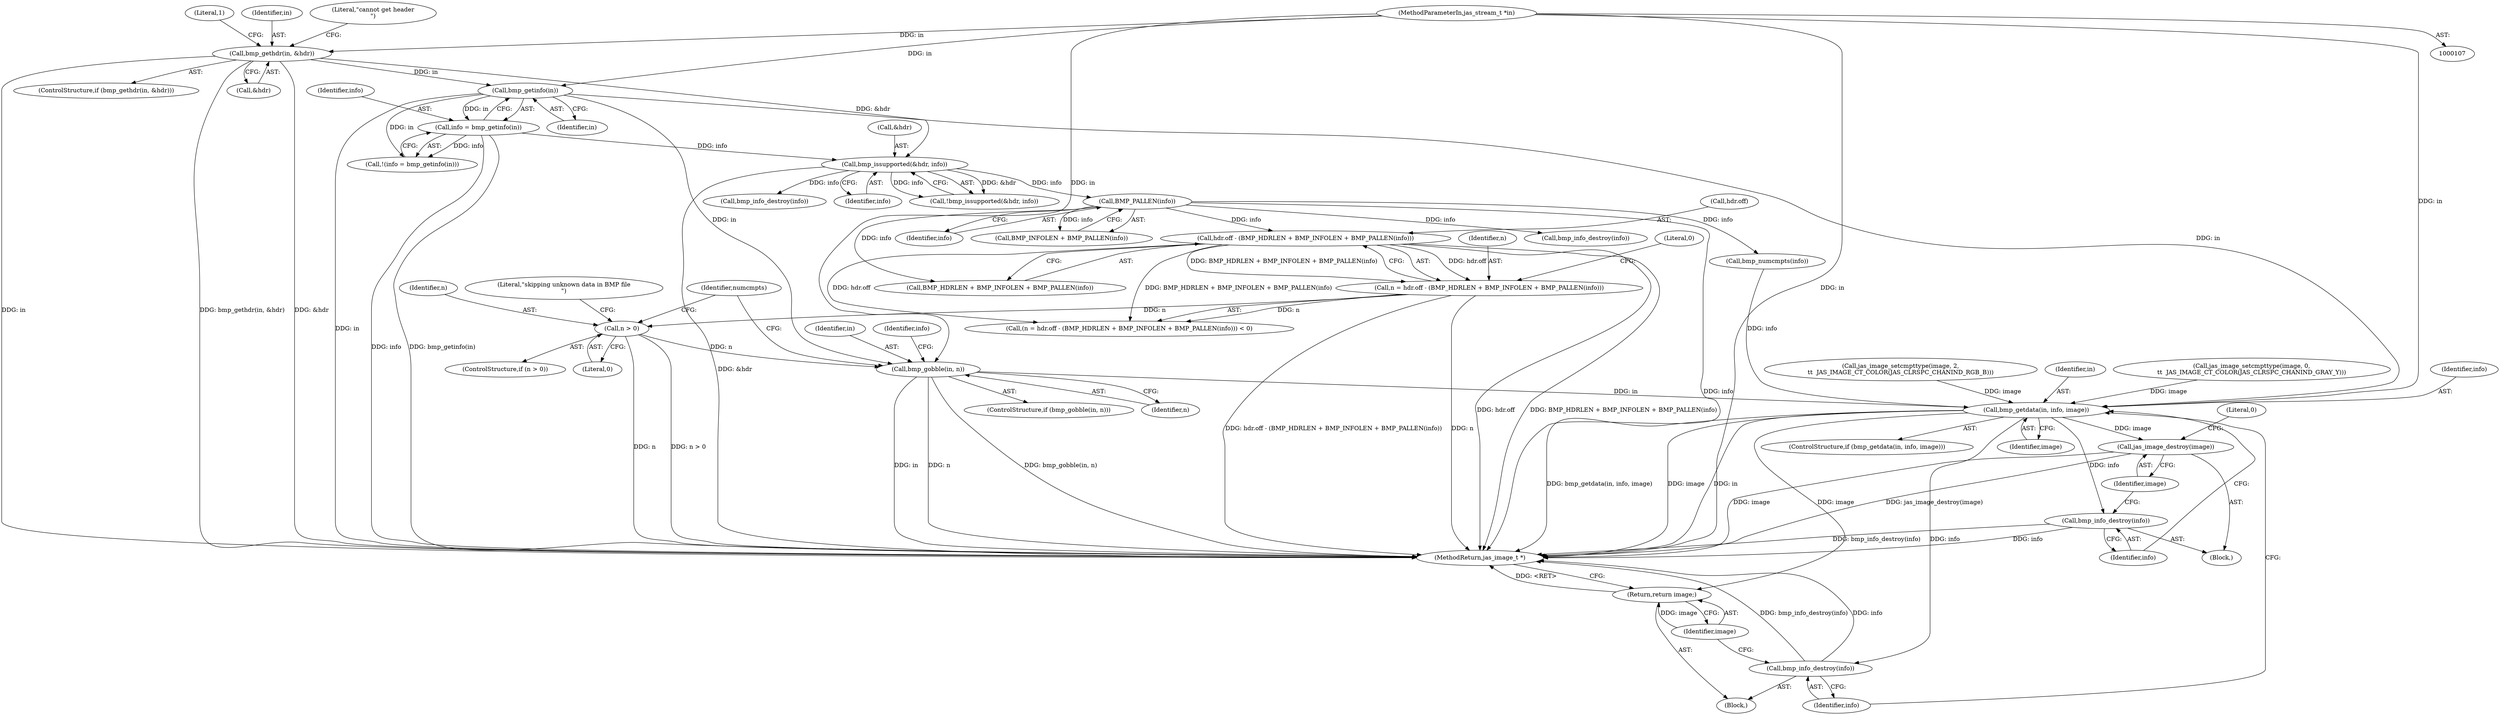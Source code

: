 digraph "0_jasper_8f62b4761711d036fd8964df256b938c809b7fca_0@pointer" {
"1000258" [label="(Call,bmp_gobble(in, n))"];
"1000163" [label="(Call,bmp_getinfo(in))"];
"1000127" [label="(Call,bmp_gethdr(in, &hdr))"];
"1000108" [label="(MethodParameterIn,jas_stream_t *in)"];
"1000251" [label="(Call,n > 0)"];
"1000232" [label="(Call,n = hdr.off - (BMP_HDRLEN + BMP_INFOLEN + BMP_PALLEN(info)))"];
"1000234" [label="(Call,hdr.off - (BMP_HDRLEN + BMP_INFOLEN + BMP_PALLEN(info)))"];
"1000242" [label="(Call,BMP_PALLEN(info))"];
"1000219" [label="(Call,bmp_issupported(&hdr, info))"];
"1000161" [label="(Call,info = bmp_getinfo(in))"];
"1000378" [label="(Call,bmp_getdata(in, info, image))"];
"1000383" [label="(Call,bmp_info_destroy(info))"];
"1000385" [label="(Call,jas_image_destroy(image))"];
"1000389" [label="(Call,bmp_info_destroy(info))"];
"1000391" [label="(Return,return image;)"];
"1000108" [label="(MethodParameterIn,jas_stream_t *in)"];
"1000226" [label="(Call,bmp_info_destroy(info))"];
"1000268" [label="(Call,bmp_numcmpts(info))"];
"1000385" [label="(Call,jas_image_destroy(image))"];
"1000382" [label="(Block,)"];
"1000391" [label="(Return,return image;)"];
"1000220" [label="(Call,&hdr)"];
"1000219" [label="(Call,bmp_issupported(&hdr, info))"];
"1000244" [label="(Literal,0)"];
"1000267" [label="(Identifier,numcmpts)"];
"1000392" [label="(Identifier,image)"];
"1000163" [label="(Call,bmp_getinfo(in))"];
"1000235" [label="(Call,hdr.off)"];
"1000243" [label="(Identifier,info)"];
"1000232" [label="(Call,n = hdr.off - (BMP_HDRLEN + BMP_INFOLEN + BMP_PALLEN(info)))"];
"1000242" [label="(Call,BMP_PALLEN(info))"];
"1000251" [label="(Call,n > 0)"];
"1000110" [label="(Block,)"];
"1000127" [label="(Call,bmp_gethdr(in, &hdr))"];
"1000380" [label="(Identifier,info)"];
"1000253" [label="(Literal,0)"];
"1000256" [label="(Literal,\"skipping unknown data in BMP file\n\")"];
"1000133" [label="(Literal,\"cannot get header\n\")"];
"1000258" [label="(Call,bmp_gobble(in, n))"];
"1000240" [label="(Call,BMP_INFOLEN + BMP_PALLEN(info))"];
"1000362" [label="(Call,jas_image_setcmpttype(image, 2,\n\t\t  JAS_IMAGE_CT_COLOR(JAS_CLRSPC_CHANIND_RGB_B)))"];
"1000379" [label="(Identifier,in)"];
"1000129" [label="(Call,&hdr)"];
"1000260" [label="(Identifier,n)"];
"1000137" [label="(Literal,1)"];
"1000262" [label="(Call,bmp_info_destroy(info))"];
"1000388" [label="(Literal,0)"];
"1000257" [label="(ControlStructure,if (bmp_gobble(in, n)))"];
"1000389" [label="(Call,bmp_info_destroy(info))"];
"1000390" [label="(Identifier,info)"];
"1000263" [label="(Identifier,info)"];
"1000383" [label="(Call,bmp_info_destroy(info))"];
"1000128" [label="(Identifier,in)"];
"1000377" [label="(ControlStructure,if (bmp_getdata(in, info, image)))"];
"1000238" [label="(Call,BMP_HDRLEN + BMP_INFOLEN + BMP_PALLEN(info))"];
"1000231" [label="(Call,(n = hdr.off - (BMP_HDRLEN + BMP_INFOLEN + BMP_PALLEN(info))) < 0)"];
"1000259" [label="(Identifier,in)"];
"1000161" [label="(Call,info = bmp_getinfo(in))"];
"1000222" [label="(Identifier,info)"];
"1000378" [label="(Call,bmp_getdata(in, info, image))"];
"1000218" [label="(Call,!bmp_issupported(&hdr, info))"];
"1000372" [label="(Call,jas_image_setcmpttype(image, 0,\n\t\t  JAS_IMAGE_CT_COLOR(JAS_CLRSPC_CHANIND_GRAY_Y)))"];
"1000381" [label="(Identifier,image)"];
"1000252" [label="(Identifier,n)"];
"1000234" [label="(Call,hdr.off - (BMP_HDRLEN + BMP_INFOLEN + BMP_PALLEN(info)))"];
"1000233" [label="(Identifier,n)"];
"1000384" [label="(Identifier,info)"];
"1000250" [label="(ControlStructure,if (n > 0))"];
"1000393" [label="(MethodReturn,jas_image_t *)"];
"1000164" [label="(Identifier,in)"];
"1000160" [label="(Call,!(info = bmp_getinfo(in)))"];
"1000162" [label="(Identifier,info)"];
"1000386" [label="(Identifier,image)"];
"1000126" [label="(ControlStructure,if (bmp_gethdr(in, &hdr)))"];
"1000258" -> "1000257"  [label="AST: "];
"1000258" -> "1000260"  [label="CFG: "];
"1000259" -> "1000258"  [label="AST: "];
"1000260" -> "1000258"  [label="AST: "];
"1000263" -> "1000258"  [label="CFG: "];
"1000267" -> "1000258"  [label="CFG: "];
"1000258" -> "1000393"  [label="DDG: bmp_gobble(in, n)"];
"1000258" -> "1000393"  [label="DDG: in"];
"1000258" -> "1000393"  [label="DDG: n"];
"1000163" -> "1000258"  [label="DDG: in"];
"1000108" -> "1000258"  [label="DDG: in"];
"1000251" -> "1000258"  [label="DDG: n"];
"1000258" -> "1000378"  [label="DDG: in"];
"1000163" -> "1000161"  [label="AST: "];
"1000163" -> "1000164"  [label="CFG: "];
"1000164" -> "1000163"  [label="AST: "];
"1000161" -> "1000163"  [label="CFG: "];
"1000163" -> "1000393"  [label="DDG: in"];
"1000163" -> "1000160"  [label="DDG: in"];
"1000163" -> "1000161"  [label="DDG: in"];
"1000127" -> "1000163"  [label="DDG: in"];
"1000108" -> "1000163"  [label="DDG: in"];
"1000163" -> "1000378"  [label="DDG: in"];
"1000127" -> "1000126"  [label="AST: "];
"1000127" -> "1000129"  [label="CFG: "];
"1000128" -> "1000127"  [label="AST: "];
"1000129" -> "1000127"  [label="AST: "];
"1000133" -> "1000127"  [label="CFG: "];
"1000137" -> "1000127"  [label="CFG: "];
"1000127" -> "1000393"  [label="DDG: &hdr"];
"1000127" -> "1000393"  [label="DDG: bmp_gethdr(in, &hdr)"];
"1000127" -> "1000393"  [label="DDG: in"];
"1000108" -> "1000127"  [label="DDG: in"];
"1000127" -> "1000219"  [label="DDG: &hdr"];
"1000108" -> "1000107"  [label="AST: "];
"1000108" -> "1000393"  [label="DDG: in"];
"1000108" -> "1000378"  [label="DDG: in"];
"1000251" -> "1000250"  [label="AST: "];
"1000251" -> "1000253"  [label="CFG: "];
"1000252" -> "1000251"  [label="AST: "];
"1000253" -> "1000251"  [label="AST: "];
"1000256" -> "1000251"  [label="CFG: "];
"1000267" -> "1000251"  [label="CFG: "];
"1000251" -> "1000393"  [label="DDG: n > 0"];
"1000251" -> "1000393"  [label="DDG: n"];
"1000232" -> "1000251"  [label="DDG: n"];
"1000232" -> "1000231"  [label="AST: "];
"1000232" -> "1000234"  [label="CFG: "];
"1000233" -> "1000232"  [label="AST: "];
"1000234" -> "1000232"  [label="AST: "];
"1000244" -> "1000232"  [label="CFG: "];
"1000232" -> "1000393"  [label="DDG: n"];
"1000232" -> "1000393"  [label="DDG: hdr.off - (BMP_HDRLEN + BMP_INFOLEN + BMP_PALLEN(info))"];
"1000232" -> "1000231"  [label="DDG: n"];
"1000234" -> "1000232"  [label="DDG: hdr.off"];
"1000234" -> "1000232"  [label="DDG: BMP_HDRLEN + BMP_INFOLEN + BMP_PALLEN(info)"];
"1000234" -> "1000238"  [label="CFG: "];
"1000235" -> "1000234"  [label="AST: "];
"1000238" -> "1000234"  [label="AST: "];
"1000234" -> "1000393"  [label="DDG: hdr.off"];
"1000234" -> "1000393"  [label="DDG: BMP_HDRLEN + BMP_INFOLEN + BMP_PALLEN(info)"];
"1000234" -> "1000231"  [label="DDG: hdr.off"];
"1000234" -> "1000231"  [label="DDG: BMP_HDRLEN + BMP_INFOLEN + BMP_PALLEN(info)"];
"1000242" -> "1000234"  [label="DDG: info"];
"1000242" -> "1000240"  [label="AST: "];
"1000242" -> "1000243"  [label="CFG: "];
"1000243" -> "1000242"  [label="AST: "];
"1000240" -> "1000242"  [label="CFG: "];
"1000242" -> "1000393"  [label="DDG: info"];
"1000242" -> "1000238"  [label="DDG: info"];
"1000242" -> "1000240"  [label="DDG: info"];
"1000219" -> "1000242"  [label="DDG: info"];
"1000242" -> "1000262"  [label="DDG: info"];
"1000242" -> "1000268"  [label="DDG: info"];
"1000219" -> "1000218"  [label="AST: "];
"1000219" -> "1000222"  [label="CFG: "];
"1000220" -> "1000219"  [label="AST: "];
"1000222" -> "1000219"  [label="AST: "];
"1000218" -> "1000219"  [label="CFG: "];
"1000219" -> "1000393"  [label="DDG: &hdr"];
"1000219" -> "1000218"  [label="DDG: &hdr"];
"1000219" -> "1000218"  [label="DDG: info"];
"1000161" -> "1000219"  [label="DDG: info"];
"1000219" -> "1000226"  [label="DDG: info"];
"1000161" -> "1000160"  [label="AST: "];
"1000162" -> "1000161"  [label="AST: "];
"1000160" -> "1000161"  [label="CFG: "];
"1000161" -> "1000393"  [label="DDG: bmp_getinfo(in)"];
"1000161" -> "1000393"  [label="DDG: info"];
"1000161" -> "1000160"  [label="DDG: info"];
"1000378" -> "1000377"  [label="AST: "];
"1000378" -> "1000381"  [label="CFG: "];
"1000379" -> "1000378"  [label="AST: "];
"1000380" -> "1000378"  [label="AST: "];
"1000381" -> "1000378"  [label="AST: "];
"1000384" -> "1000378"  [label="CFG: "];
"1000390" -> "1000378"  [label="CFG: "];
"1000378" -> "1000393"  [label="DDG: in"];
"1000378" -> "1000393"  [label="DDG: bmp_getdata(in, info, image)"];
"1000378" -> "1000393"  [label="DDG: image"];
"1000268" -> "1000378"  [label="DDG: info"];
"1000372" -> "1000378"  [label="DDG: image"];
"1000362" -> "1000378"  [label="DDG: image"];
"1000378" -> "1000383"  [label="DDG: info"];
"1000378" -> "1000385"  [label="DDG: image"];
"1000378" -> "1000389"  [label="DDG: info"];
"1000378" -> "1000391"  [label="DDG: image"];
"1000383" -> "1000382"  [label="AST: "];
"1000383" -> "1000384"  [label="CFG: "];
"1000384" -> "1000383"  [label="AST: "];
"1000386" -> "1000383"  [label="CFG: "];
"1000383" -> "1000393"  [label="DDG: bmp_info_destroy(info)"];
"1000383" -> "1000393"  [label="DDG: info"];
"1000385" -> "1000382"  [label="AST: "];
"1000385" -> "1000386"  [label="CFG: "];
"1000386" -> "1000385"  [label="AST: "];
"1000388" -> "1000385"  [label="CFG: "];
"1000385" -> "1000393"  [label="DDG: image"];
"1000385" -> "1000393"  [label="DDG: jas_image_destroy(image)"];
"1000389" -> "1000110"  [label="AST: "];
"1000389" -> "1000390"  [label="CFG: "];
"1000390" -> "1000389"  [label="AST: "];
"1000392" -> "1000389"  [label="CFG: "];
"1000389" -> "1000393"  [label="DDG: bmp_info_destroy(info)"];
"1000389" -> "1000393"  [label="DDG: info"];
"1000391" -> "1000110"  [label="AST: "];
"1000391" -> "1000392"  [label="CFG: "];
"1000392" -> "1000391"  [label="AST: "];
"1000393" -> "1000391"  [label="CFG: "];
"1000391" -> "1000393"  [label="DDG: <RET>"];
"1000392" -> "1000391"  [label="DDG: image"];
}
